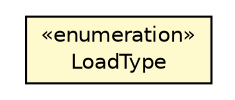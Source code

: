 #!/usr/local/bin/dot
#
# Class diagram 
# Generated by UMLGraph version R5_6 (http://www.umlgraph.org/)
#

digraph G {
	edge [fontname="Helvetica",fontsize=10,labelfontname="Helvetica",labelfontsize=10];
	node [fontname="Helvetica",fontsize=10,shape=plaintext];
	nodesep=0.25;
	ranksep=0.5;
	// eu.itesla_project.iidm.network.LoadType
	c4114 [label=<<table title="eu.itesla_project.iidm.network.LoadType" border="0" cellborder="1" cellspacing="0" cellpadding="2" port="p" bgcolor="lemonChiffon" href="./LoadType.html">
		<tr><td><table border="0" cellspacing="0" cellpadding="1">
<tr><td align="center" balign="center"> &#171;enumeration&#187; </td></tr>
<tr><td align="center" balign="center"> LoadType </td></tr>
		</table></td></tr>
		</table>>, URL="./LoadType.html", fontname="Helvetica", fontcolor="black", fontsize=10.0];
}

